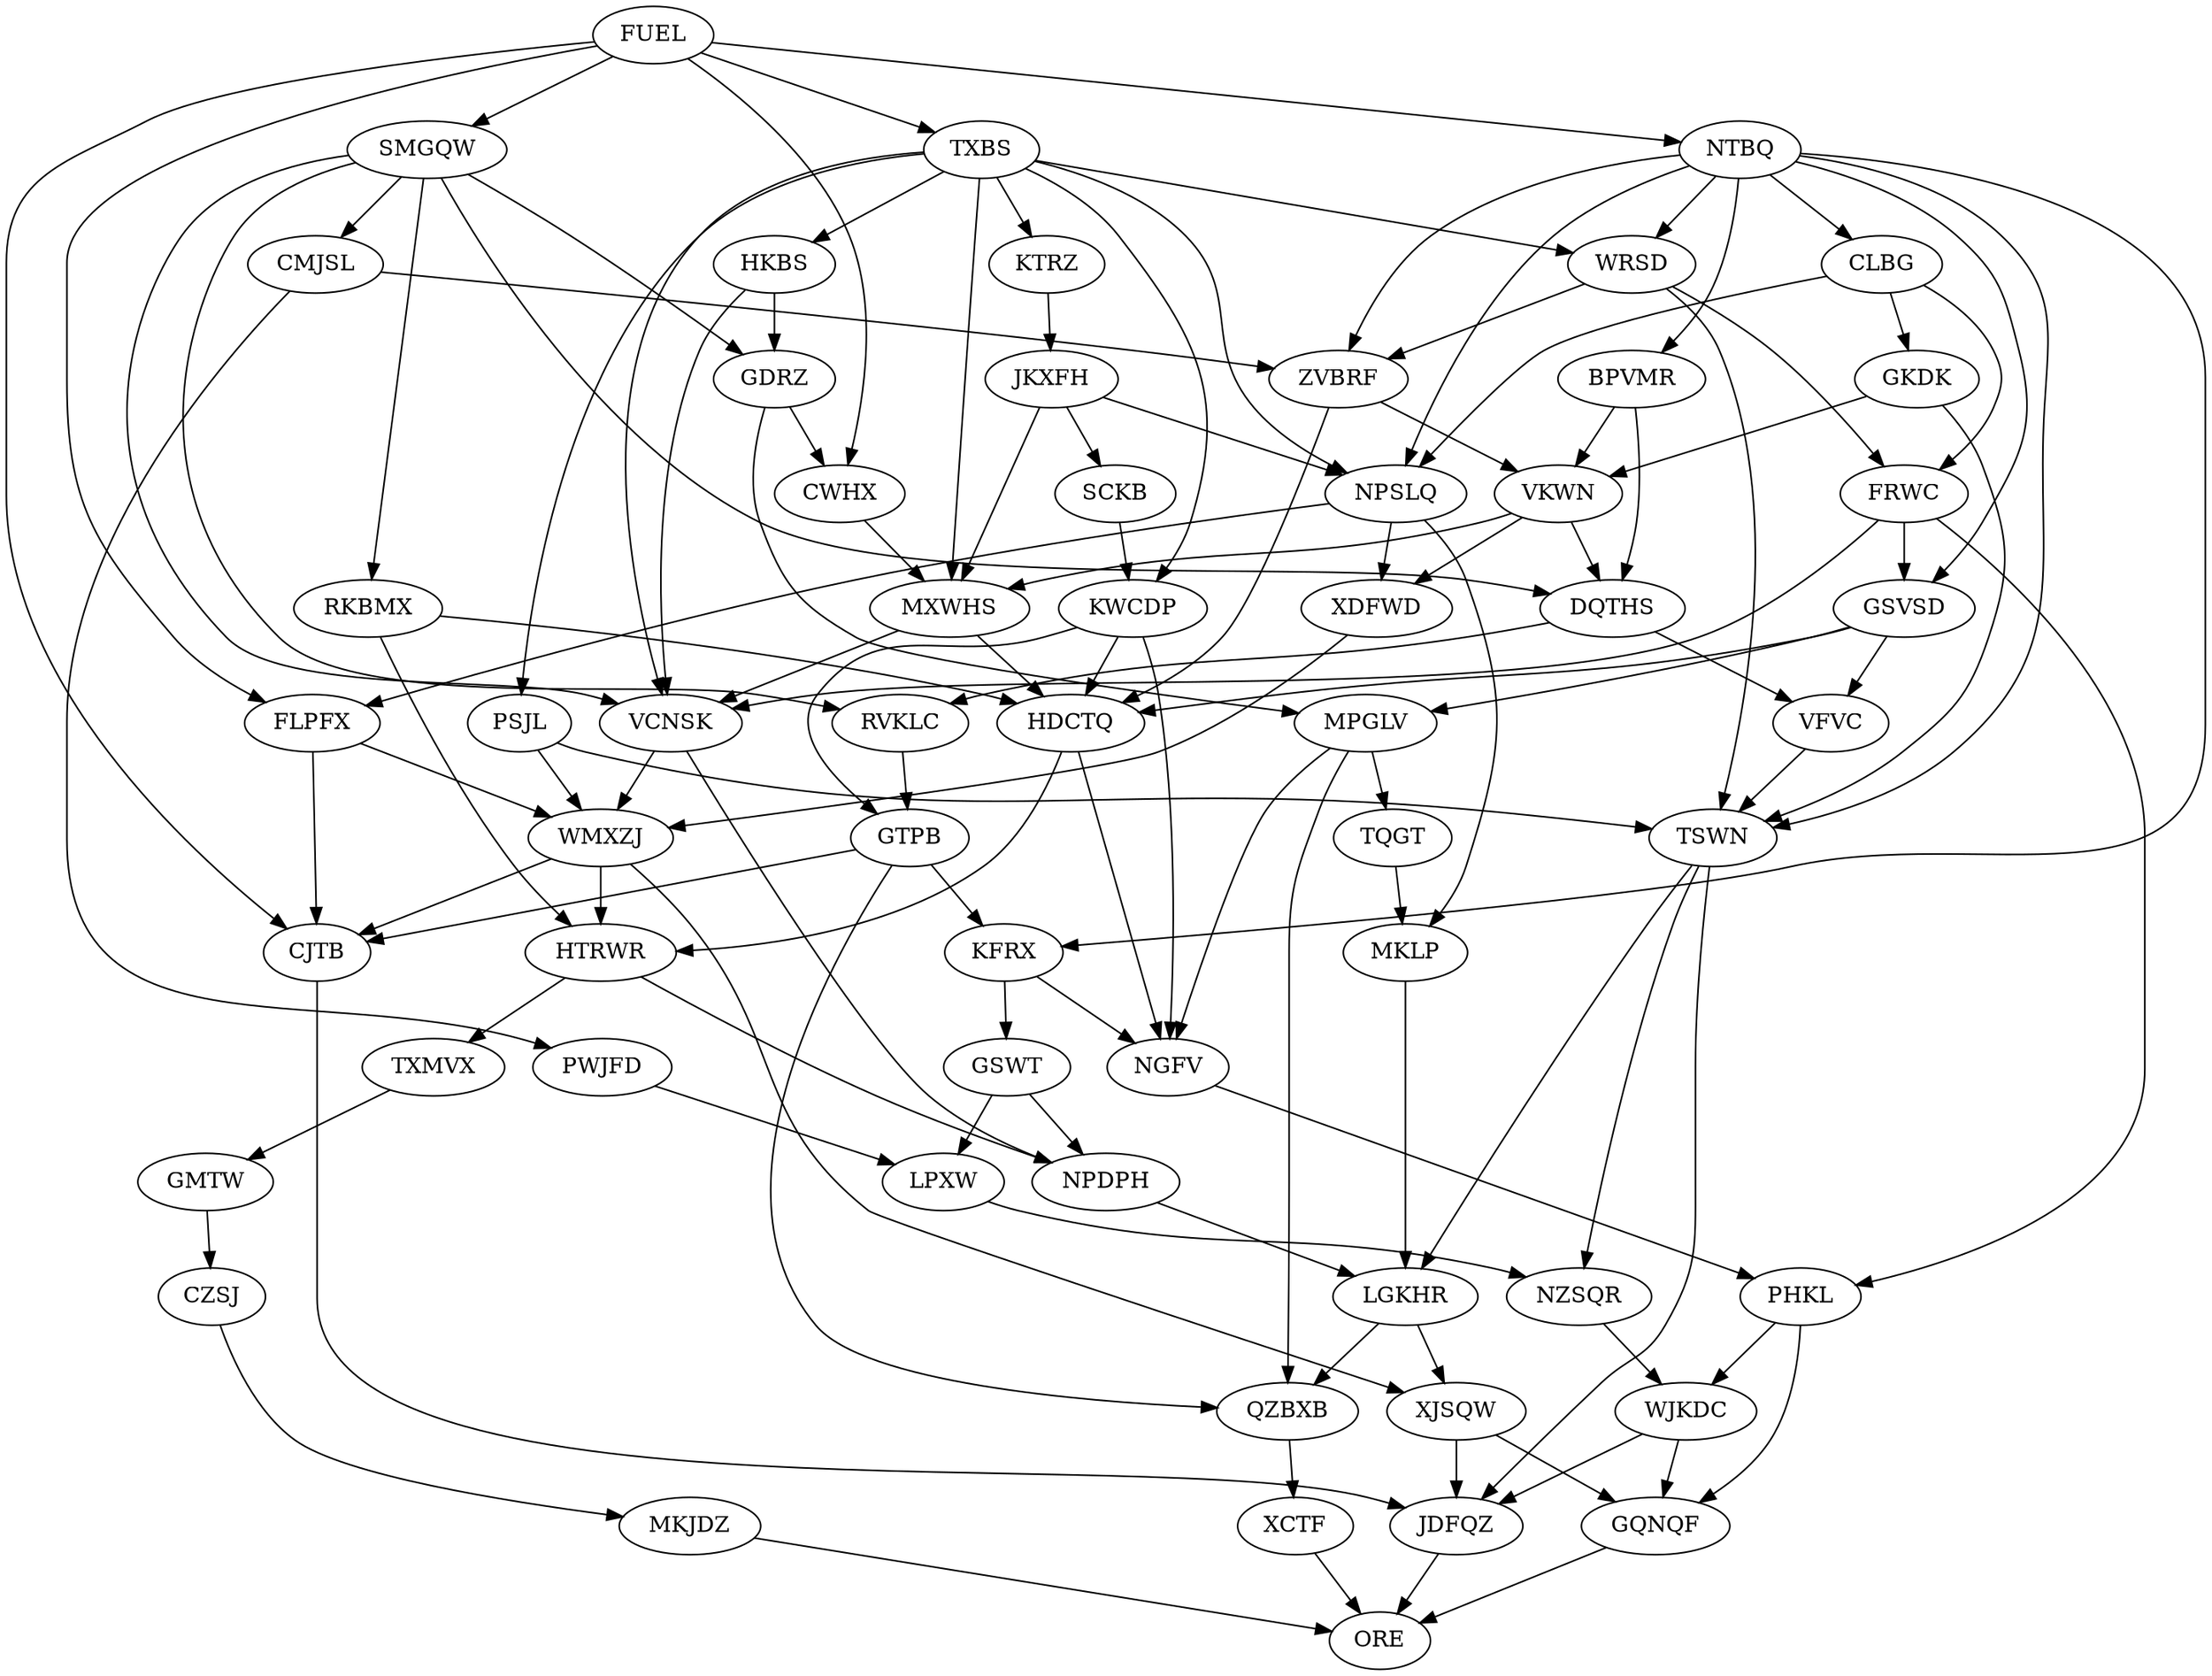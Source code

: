digraph test {
KTRZ -> JKXFH
MPGLV -> TQGT
MPGLV -> NGFV
MPGLV -> QZBXB
VCNSK -> NPDPH
VCNSK -> WMXZJ
GDRZ -> MPGLV
GDRZ -> CWHX
CJTB -> JDFQZ
WJKDC -> GQNQF
WJKDC -> JDFQZ
FUEL -> TXBS
FUEL -> SMGQW
FUEL -> CJTB
FUEL -> NTBQ
FUEL -> CWHX
FUEL -> FLPFX
FLPFX -> WMXZJ
FLPFX -> CJTB
GSVSD -> HDCTQ
GSVSD -> MPGLV
GSVSD -> VFVC
NZSQR -> WJKDC
SMGQW -> RVKLC
SMGQW -> CMJSL
SMGQW -> DQTHS
SMGQW -> VCNSK
SMGQW -> RKBMX
SMGQW -> GDRZ
TSWN -> JDFQZ
TSWN -> LGKHR
TSWN -> NZSQR
PWJFD -> LPXW
ZVBRF -> HDCTQ
ZVBRF -> VKWN
QZBXB -> XCTF
HDCTQ -> NGFV
HDCTQ -> HTRWR
NTBQ -> TSWN
NTBQ -> WRSD
NTBQ -> ZVBRF
NTBQ -> KFRX
NTBQ -> BPVMR
NTBQ -> CLBG
NTBQ -> NPSLQ
NTBQ -> GSVSD
VFVC -> TSWN
MKJDZ -> ORE
TXBS -> NPSLQ
TXBS -> VCNSK
TXBS -> PSJL
TXBS -> KTRZ
TXBS -> KWCDP
TXBS -> HKBS
TXBS -> WRSD
TXBS -> MXWHS
MXWHS -> VCNSK
MXWHS -> HDCTQ
XJSQW -> JDFQZ
XJSQW -> GQNQF
KFRX -> NGFV
KFRX -> GSWT
GMTW -> CZSJ
FRWC -> PHKL
FRWC -> VCNSK
FRWC -> GSVSD
CLBG -> FRWC
CLBG -> GKDK
CLBG -> NPSLQ
JKXFH -> MXWHS
JKXFH -> SCKB
JKXFH -> NPSLQ
LGKHR -> XJSQW
LGKHR -> QZBXB
GQNQF -> ORE
RKBMX -> HTRWR
RKBMX -> HDCTQ
VKWN -> DQTHS
VKWN -> XDFWD
VKWN -> MXWHS
XCTF -> ORE
PHKL -> GQNQF
PHKL -> WJKDC
LPXW -> NZSQR
NPSLQ -> FLPFX
NPSLQ -> MKLP
NPSLQ -> XDFWD
BPVMR -> DQTHS
BPVMR -> VKWN
TXMVX -> GMTW
JDFQZ -> ORE
NPDPH -> LGKHR
GTPB -> CJTB
GTPB -> QZBXB
GTPB -> KFRX
CWHX -> MXWHS
NGFV -> PHKL
XDFWD -> WMXZJ
GKDK -> TSWN
GKDK -> VKWN
CMJSL -> ZVBRF
CMJSL -> PWJFD
HKBS -> VCNSK
HKBS -> GDRZ
WMXZJ -> XJSQW
WMXZJ -> HTRWR
WMXZJ -> CJTB
WRSD -> ZVBRF
WRSD -> FRWC
WRSD -> TSWN
KWCDP -> HDCTQ
KWCDP -> GTPB
KWCDP -> NGFV
HTRWR -> TXMVX
HTRWR -> NPDPH
GSWT -> NPDPH
GSWT -> LPXW
TQGT -> MKLP
RVKLC -> GTPB
DQTHS -> VFVC
DQTHS -> RVKLC
SCKB -> KWCDP
MKLP -> LGKHR
CZSJ -> MKJDZ
PSJL -> TSWN
PSJL -> WMXZJ
}
